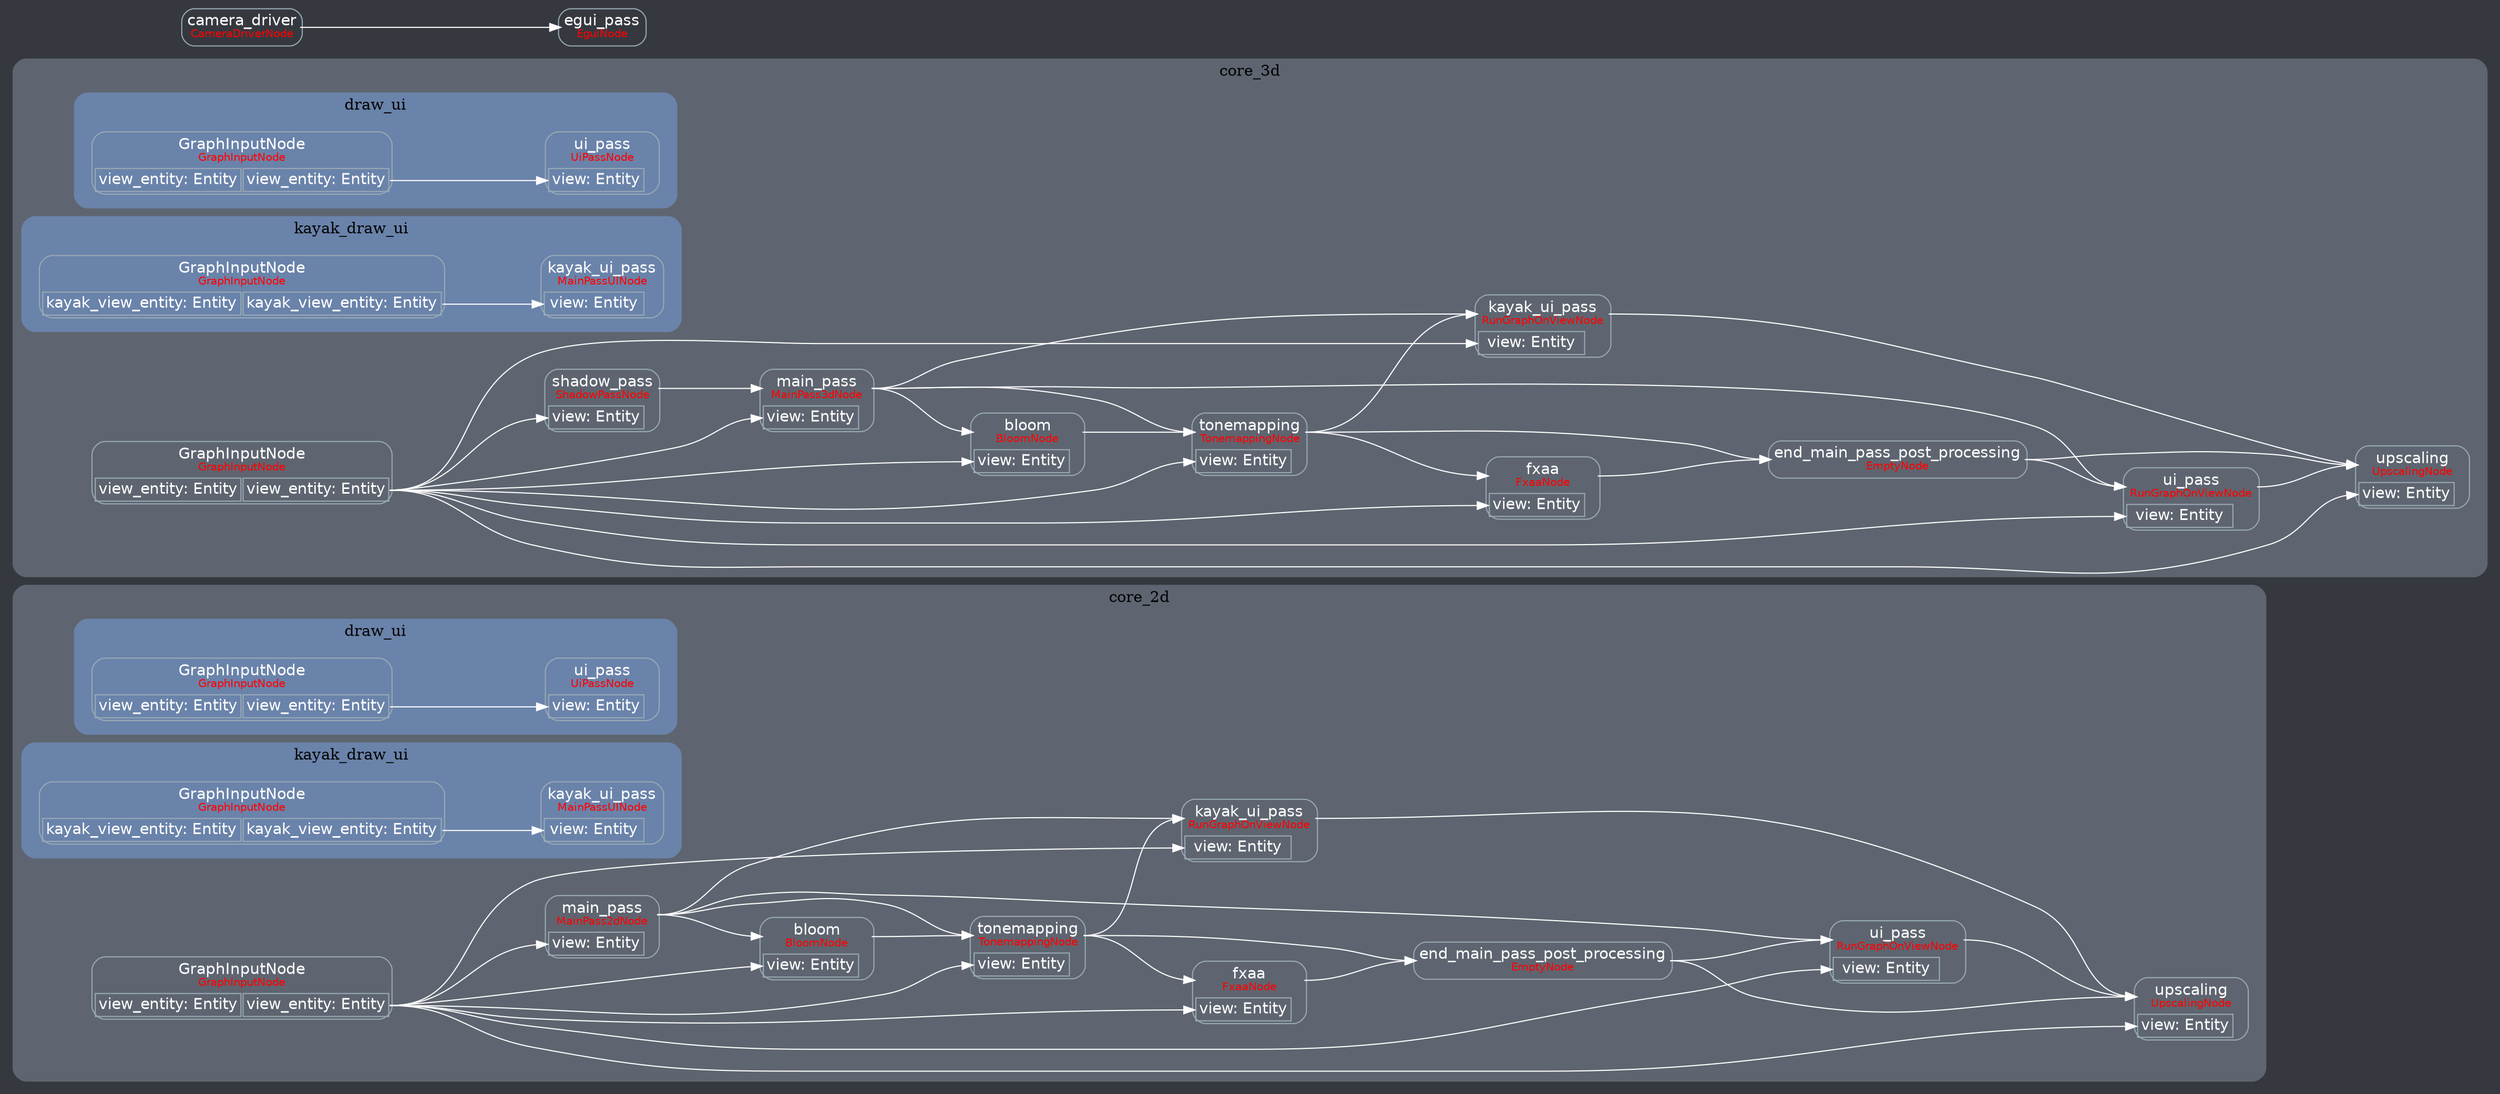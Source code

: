 digraph "RenderGraph" {
	"rankdir"="LR";
	"ranksep"="1.0";
	graph ["bgcolor"="#35393F"];
	edge ["fontname"="Helvetica", "fontcolor"="white"];
	node ["shape"="plaintext", "fontname"="Helvetica", "fontcolor"="white"];
	subgraph "cluster_core_2d" {
		"label"="core_2d";
		graph ["style"="rounded,filled", "color"="#5e6570", "fontcolor"="black"];
		subgraph "cluster_core_2d_draw_ui" {
			"label"="draw_ui";
			graph ["style"="rounded,filled", "color"="#6a83aa", "fontcolor"="black"];
			"_core_2d_draw_ui__core_2d_draw_uiGraphInputNode" ["label"=<<TABLE STYLE="rounded"><TR><TD PORT="title" BORDER="0" COLSPAN="2">GraphInputNode<BR/><FONT COLOR="red" POINT-SIZE="10">GraphInputNode</FONT></TD></TR><TR><TD PORT="in-0">view_entity: Entity</TD><TD PORT="out-0">view_entity: Entity</TD></TR></TABLE>>, "color"="#99aab5", "fillcolor"="#99aab5"]
			"_core_2d_draw_ui__core_2d_draw_uiui_pass" ["label"=<<TABLE STYLE="rounded"><TR><TD PORT="title" BORDER="0" COLSPAN="2">ui_pass<BR/><FONT COLOR="red" POINT-SIZE="10">UiPassNode</FONT></TD></TR><TR><TD PORT="in-0">view: Entity</TD><TD BORDER="0">&nbsp;</TD></TR></TABLE>>, "color"="#99aab5", "fillcolor"="#99aab5"]
			"_core_2d_draw_ui__core_2d_draw_uiGraphInputNode":"out-0:e" -> "_core_2d_draw_ui__core_2d_draw_uiui_pass":"in-0:w" ["color"="white"]
		}
		
		subgraph "cluster_core_2d_kayak_draw_ui" {
			"label"="kayak_draw_ui";
			graph ["style"="rounded,filled", "color"="#6a83aa", "fontcolor"="black"];
			"_core_2d_kayak_draw_ui__core_2d_kayak_draw_uiGraphInputNode" ["label"=<<TABLE STYLE="rounded"><TR><TD PORT="title" BORDER="0" COLSPAN="2">GraphInputNode<BR/><FONT COLOR="red" POINT-SIZE="10">GraphInputNode</FONT></TD></TR><TR><TD PORT="in-0">kayak_view_entity: Entity</TD><TD PORT="out-0">kayak_view_entity: Entity</TD></TR></TABLE>>, "color"="#99aab5", "fillcolor"="#99aab5"]
			"_core_2d_kayak_draw_ui__core_2d_kayak_draw_uikayak_ui_pass" ["label"=<<TABLE STYLE="rounded"><TR><TD PORT="title" BORDER="0" COLSPAN="2">kayak_ui_pass<BR/><FONT COLOR="red" POINT-SIZE="10">MainPassUINode</FONT></TD></TR><TR><TD PORT="in-0">view: Entity</TD><TD BORDER="0">&nbsp;</TD></TR></TABLE>>, "color"="#99aab5", "fillcolor"="#99aab5"]
			"_core_2d_kayak_draw_ui__core_2d_kayak_draw_uiGraphInputNode":"out-0:e" -> "_core_2d_kayak_draw_ui__core_2d_kayak_draw_uikayak_ui_pass":"in-0:w" ["color"="white"]
		}
		
		"_core_2d__core_2dbloom" ["label"=<<TABLE STYLE="rounded"><TR><TD PORT="title" BORDER="0" COLSPAN="2">bloom<BR/><FONT COLOR="red" POINT-SIZE="10">BloomNode</FONT></TD></TR><TR><TD PORT="in-0">view: Entity</TD><TD BORDER="0">&nbsp;</TD></TR></TABLE>>, "color"="#99aab5", "fillcolor"="#99aab5"]
		"_core_2d__core_2dmain_pass" ["label"=<<TABLE STYLE="rounded"><TR><TD PORT="title" BORDER="0" COLSPAN="2">main_pass<BR/><FONT COLOR="red" POINT-SIZE="10">MainPass2dNode</FONT></TD></TR><TR><TD PORT="in-0">view: Entity</TD><TD BORDER="0">&nbsp;</TD></TR></TABLE>>, "color"="#99aab5", "fillcolor"="#99aab5"]
		"_core_2d__core_2dfxaa" ["label"=<<TABLE STYLE="rounded"><TR><TD PORT="title" BORDER="0" COLSPAN="2">fxaa<BR/><FONT COLOR="red" POINT-SIZE="10">FxaaNode</FONT></TD></TR><TR><TD PORT="in-0">view: Entity</TD><TD BORDER="0">&nbsp;</TD></TR></TABLE>>, "color"="#99aab5", "fillcolor"="#99aab5"]
		"_core_2d__core_2dtonemapping" ["label"=<<TABLE STYLE="rounded"><TR><TD PORT="title" BORDER="0" COLSPAN="2">tonemapping<BR/><FONT COLOR="red" POINT-SIZE="10">TonemappingNode</FONT></TD></TR><TR><TD PORT="in-0">view: Entity</TD><TD BORDER="0">&nbsp;</TD></TR></TABLE>>, "color"="#99aab5", "fillcolor"="#99aab5"]
		"_core_2d__core_2dupscaling" ["label"=<<TABLE STYLE="rounded"><TR><TD PORT="title" BORDER="0" COLSPAN="2">upscaling<BR/><FONT COLOR="red" POINT-SIZE="10">UpscalingNode</FONT></TD></TR><TR><TD PORT="in-0">view: Entity</TD><TD BORDER="0">&nbsp;</TD></TR></TABLE>>, "color"="#99aab5", "fillcolor"="#99aab5"]
		"_core_2d__core_2dGraphInputNode" ["label"=<<TABLE STYLE="rounded"><TR><TD PORT="title" BORDER="0" COLSPAN="2">GraphInputNode<BR/><FONT COLOR="red" POINT-SIZE="10">GraphInputNode</FONT></TD></TR><TR><TD PORT="in-0">view_entity: Entity</TD><TD PORT="out-0">view_entity: Entity</TD></TR></TABLE>>, "color"="#99aab5", "fillcolor"="#99aab5"]
		"_core_2d__core_2dend_main_pass_post_processing" ["label"=<<TABLE STYLE="rounded"><TR><TD PORT="title" BORDER="0" COLSPAN="2">end_main_pass_post_processing<BR/><FONT COLOR="red" POINT-SIZE="10">EmptyNode</FONT></TD></TR></TABLE>>, "color"="#99aab5", "fillcolor"="#99aab5"]
		"_core_2d__core_2dui_pass" ["label"=<<TABLE STYLE="rounded"><TR><TD PORT="title" BORDER="0" COLSPAN="2">ui_pass<BR/><FONT COLOR="red" POINT-SIZE="10">RunGraphOnViewNode</FONT></TD></TR><TR><TD PORT="in-0">view: Entity</TD><TD BORDER="0">&nbsp;</TD></TR></TABLE>>, "color"="#99aab5", "fillcolor"="#99aab5"]
		"_core_2d__core_2dkayak_ui_pass" ["label"=<<TABLE STYLE="rounded"><TR><TD PORT="title" BORDER="0" COLSPAN="2">kayak_ui_pass<BR/><FONT COLOR="red" POINT-SIZE="10">RunGraphOnViewNode</FONT></TD></TR><TR><TD PORT="in-0">view: Entity</TD><TD BORDER="0">&nbsp;</TD></TR></TABLE>>, "color"="#99aab5", "fillcolor"="#99aab5"]
		"_core_2d__core_2dGraphInputNode":"out-0:e" -> "_core_2d__core_2dbloom":"in-0:w" ["color"="white"]
		"_core_2d__core_2dmain_pass":"title:e" -> "_core_2d__core_2dbloom":"title:w" ["color"="white"]
		"_core_2d__core_2dGraphInputNode":"out-0:e" -> "_core_2d__core_2dmain_pass":"in-0:w" ["color"="white"]
		"_core_2d__core_2dGraphInputNode":"out-0:e" -> "_core_2d__core_2dfxaa":"in-0:w" ["color"="white"]
		"_core_2d__core_2dtonemapping":"title:e" -> "_core_2d__core_2dfxaa":"title:w" ["color"="white"]
		"_core_2d__core_2dGraphInputNode":"out-0:e" -> "_core_2d__core_2dtonemapping":"in-0:w" ["color"="white"]
		"_core_2d__core_2dmain_pass":"title:e" -> "_core_2d__core_2dtonemapping":"title:w" ["color"="white"]
		"_core_2d__core_2dbloom":"title:e" -> "_core_2d__core_2dtonemapping":"title:w" ["color"="white"]
		"_core_2d__core_2dGraphInputNode":"out-0:e" -> "_core_2d__core_2dupscaling":"in-0:w" ["color"="white"]
		"_core_2d__core_2dend_main_pass_post_processing":"title:e" -> "_core_2d__core_2dupscaling":"title:w" ["color"="white"]
		"_core_2d__core_2dui_pass":"title:e" -> "_core_2d__core_2dupscaling":"title:w" ["color"="white"]
		"_core_2d__core_2dkayak_ui_pass":"title:e" -> "_core_2d__core_2dupscaling":"title:w" ["color"="white"]
		"_core_2d__core_2dtonemapping":"title:e" -> "_core_2d__core_2dend_main_pass_post_processing":"title:w" ["color"="white"]
		"_core_2d__core_2dfxaa":"title:e" -> "_core_2d__core_2dend_main_pass_post_processing":"title:w" ["color"="white"]
		"_core_2d__core_2dmain_pass":"title:e" -> "_core_2d__core_2dui_pass":"title:w" ["color"="white"]
		"_core_2d__core_2dGraphInputNode":"out-0:e" -> "_core_2d__core_2dui_pass":"in-0:w" ["color"="white"]
		"_core_2d__core_2dend_main_pass_post_processing":"title:e" -> "_core_2d__core_2dui_pass":"title:w" ["color"="white"]
		"_core_2d__core_2dmain_pass":"title:e" -> "_core_2d__core_2dkayak_ui_pass":"title:w" ["color"="white"]
		"_core_2d__core_2dGraphInputNode":"out-0:e" -> "_core_2d__core_2dkayak_ui_pass":"in-0:w" ["color"="white"]
		"_core_2d__core_2dtonemapping":"title:e" -> "_core_2d__core_2dkayak_ui_pass":"title:w" ["color"="white"]
	}
	
	subgraph "cluster_core_3d" {
		"label"="core_3d";
		graph ["style"="rounded,filled", "color"="#5e6570", "fontcolor"="black"];
		subgraph "cluster_core_3d_draw_ui" {
			"label"="draw_ui";
			graph ["style"="rounded,filled", "color"="#6a83aa", "fontcolor"="black"];
			"_core_3d_draw_ui__core_3d_draw_uiGraphInputNode" ["label"=<<TABLE STYLE="rounded"><TR><TD PORT="title" BORDER="0" COLSPAN="2">GraphInputNode<BR/><FONT COLOR="red" POINT-SIZE="10">GraphInputNode</FONT></TD></TR><TR><TD PORT="in-0">view_entity: Entity</TD><TD PORT="out-0">view_entity: Entity</TD></TR></TABLE>>, "color"="#99aab5", "fillcolor"="#99aab5"]
			"_core_3d_draw_ui__core_3d_draw_uiui_pass" ["label"=<<TABLE STYLE="rounded"><TR><TD PORT="title" BORDER="0" COLSPAN="2">ui_pass<BR/><FONT COLOR="red" POINT-SIZE="10">UiPassNode</FONT></TD></TR><TR><TD PORT="in-0">view: Entity</TD><TD BORDER="0">&nbsp;</TD></TR></TABLE>>, "color"="#99aab5", "fillcolor"="#99aab5"]
			"_core_3d_draw_ui__core_3d_draw_uiGraphInputNode":"out-0:e" -> "_core_3d_draw_ui__core_3d_draw_uiui_pass":"in-0:w" ["color"="white"]
		}
		
		subgraph "cluster_core_3d_kayak_draw_ui" {
			"label"="kayak_draw_ui";
			graph ["style"="rounded,filled", "color"="#6a83aa", "fontcolor"="black"];
			"_core_3d_kayak_draw_ui__core_3d_kayak_draw_uiGraphInputNode" ["label"=<<TABLE STYLE="rounded"><TR><TD PORT="title" BORDER="0" COLSPAN="2">GraphInputNode<BR/><FONT COLOR="red" POINT-SIZE="10">GraphInputNode</FONT></TD></TR><TR><TD PORT="in-0">kayak_view_entity: Entity</TD><TD PORT="out-0">kayak_view_entity: Entity</TD></TR></TABLE>>, "color"="#99aab5", "fillcolor"="#99aab5"]
			"_core_3d_kayak_draw_ui__core_3d_kayak_draw_uikayak_ui_pass" ["label"=<<TABLE STYLE="rounded"><TR><TD PORT="title" BORDER="0" COLSPAN="2">kayak_ui_pass<BR/><FONT COLOR="red" POINT-SIZE="10">MainPassUINode</FONT></TD></TR><TR><TD PORT="in-0">view: Entity</TD><TD BORDER="0">&nbsp;</TD></TR></TABLE>>, "color"="#99aab5", "fillcolor"="#99aab5"]
			"_core_3d_kayak_draw_ui__core_3d_kayak_draw_uiGraphInputNode":"out-0:e" -> "_core_3d_kayak_draw_ui__core_3d_kayak_draw_uikayak_ui_pass":"in-0:w" ["color"="white"]
		}
		
		"_core_3d__core_3dbloom" ["label"=<<TABLE STYLE="rounded"><TR><TD PORT="title" BORDER="0" COLSPAN="2">bloom<BR/><FONT COLOR="red" POINT-SIZE="10">BloomNode</FONT></TD></TR><TR><TD PORT="in-0">view: Entity</TD><TD BORDER="0">&nbsp;</TD></TR></TABLE>>, "color"="#99aab5", "fillcolor"="#99aab5"]
		"_core_3d__core_3dmain_pass" ["label"=<<TABLE STYLE="rounded"><TR><TD PORT="title" BORDER="0" COLSPAN="2">main_pass<BR/><FONT COLOR="red" POINT-SIZE="10">MainPass3dNode</FONT></TD></TR><TR><TD PORT="in-0">view: Entity</TD><TD BORDER="0">&nbsp;</TD></TR></TABLE>>, "color"="#99aab5", "fillcolor"="#99aab5"]
		"_core_3d__core_3dfxaa" ["label"=<<TABLE STYLE="rounded"><TR><TD PORT="title" BORDER="0" COLSPAN="2">fxaa<BR/><FONT COLOR="red" POINT-SIZE="10">FxaaNode</FONT></TD></TR><TR><TD PORT="in-0">view: Entity</TD><TD BORDER="0">&nbsp;</TD></TR></TABLE>>, "color"="#99aab5", "fillcolor"="#99aab5"]
		"_core_3d__core_3dtonemapping" ["label"=<<TABLE STYLE="rounded"><TR><TD PORT="title" BORDER="0" COLSPAN="2">tonemapping<BR/><FONT COLOR="red" POINT-SIZE="10">TonemappingNode</FONT></TD></TR><TR><TD PORT="in-0">view: Entity</TD><TD BORDER="0">&nbsp;</TD></TR></TABLE>>, "color"="#99aab5", "fillcolor"="#99aab5"]
		"_core_3d__core_3dupscaling" ["label"=<<TABLE STYLE="rounded"><TR><TD PORT="title" BORDER="0" COLSPAN="2">upscaling<BR/><FONT COLOR="red" POINT-SIZE="10">UpscalingNode</FONT></TD></TR><TR><TD PORT="in-0">view: Entity</TD><TD BORDER="0">&nbsp;</TD></TR></TABLE>>, "color"="#99aab5", "fillcolor"="#99aab5"]
		"_core_3d__core_3dshadow_pass" ["label"=<<TABLE STYLE="rounded"><TR><TD PORT="title" BORDER="0" COLSPAN="2">shadow_pass<BR/><FONT COLOR="red" POINT-SIZE="10">ShadowPassNode</FONT></TD></TR><TR><TD PORT="in-0">view: Entity</TD><TD BORDER="0">&nbsp;</TD></TR></TABLE>>, "color"="#99aab5", "fillcolor"="#99aab5"]
		"_core_3d__core_3dGraphInputNode" ["label"=<<TABLE STYLE="rounded"><TR><TD PORT="title" BORDER="0" COLSPAN="2">GraphInputNode<BR/><FONT COLOR="red" POINT-SIZE="10">GraphInputNode</FONT></TD></TR><TR><TD PORT="in-0">view_entity: Entity</TD><TD PORT="out-0">view_entity: Entity</TD></TR></TABLE>>, "color"="#99aab5", "fillcolor"="#99aab5"]
		"_core_3d__core_3dend_main_pass_post_processing" ["label"=<<TABLE STYLE="rounded"><TR><TD PORT="title" BORDER="0" COLSPAN="2">end_main_pass_post_processing<BR/><FONT COLOR="red" POINT-SIZE="10">EmptyNode</FONT></TD></TR></TABLE>>, "color"="#99aab5", "fillcolor"="#99aab5"]
		"_core_3d__core_3dkayak_ui_pass" ["label"=<<TABLE STYLE="rounded"><TR><TD PORT="title" BORDER="0" COLSPAN="2">kayak_ui_pass<BR/><FONT COLOR="red" POINT-SIZE="10">RunGraphOnViewNode</FONT></TD></TR><TR><TD PORT="in-0">view: Entity</TD><TD BORDER="0">&nbsp;</TD></TR></TABLE>>, "color"="#99aab5", "fillcolor"="#99aab5"]
		"_core_3d__core_3dui_pass" ["label"=<<TABLE STYLE="rounded"><TR><TD PORT="title" BORDER="0" COLSPAN="2">ui_pass<BR/><FONT COLOR="red" POINT-SIZE="10">RunGraphOnViewNode</FONT></TD></TR><TR><TD PORT="in-0">view: Entity</TD><TD BORDER="0">&nbsp;</TD></TR></TABLE>>, "color"="#99aab5", "fillcolor"="#99aab5"]
		"_core_3d__core_3dGraphInputNode":"out-0:e" -> "_core_3d__core_3dbloom":"in-0:w" ["color"="white"]
		"_core_3d__core_3dmain_pass":"title:e" -> "_core_3d__core_3dbloom":"title:w" ["color"="white"]
		"_core_3d__core_3dGraphInputNode":"out-0:e" -> "_core_3d__core_3dmain_pass":"in-0:w" ["color"="white"]
		"_core_3d__core_3dshadow_pass":"title:e" -> "_core_3d__core_3dmain_pass":"title:w" ["color"="white"]
		"_core_3d__core_3dGraphInputNode":"out-0:e" -> "_core_3d__core_3dfxaa":"in-0:w" ["color"="white"]
		"_core_3d__core_3dtonemapping":"title:e" -> "_core_3d__core_3dfxaa":"title:w" ["color"="white"]
		"_core_3d__core_3dGraphInputNode":"out-0:e" -> "_core_3d__core_3dtonemapping":"in-0:w" ["color"="white"]
		"_core_3d__core_3dmain_pass":"title:e" -> "_core_3d__core_3dtonemapping":"title:w" ["color"="white"]
		"_core_3d__core_3dbloom":"title:e" -> "_core_3d__core_3dtonemapping":"title:w" ["color"="white"]
		"_core_3d__core_3dGraphInputNode":"out-0:e" -> "_core_3d__core_3dupscaling":"in-0:w" ["color"="white"]
		"_core_3d__core_3dend_main_pass_post_processing":"title:e" -> "_core_3d__core_3dupscaling":"title:w" ["color"="white"]
		"_core_3d__core_3dui_pass":"title:e" -> "_core_3d__core_3dupscaling":"title:w" ["color"="white"]
		"_core_3d__core_3dkayak_ui_pass":"title:e" -> "_core_3d__core_3dupscaling":"title:w" ["color"="white"]
		"_core_3d__core_3dGraphInputNode":"out-0:e" -> "_core_3d__core_3dshadow_pass":"in-0:w" ["color"="white"]
		"_core_3d__core_3dtonemapping":"title:e" -> "_core_3d__core_3dend_main_pass_post_processing":"title:w" ["color"="white"]
		"_core_3d__core_3dfxaa":"title:e" -> "_core_3d__core_3dend_main_pass_post_processing":"title:w" ["color"="white"]
		"_core_3d__core_3dmain_pass":"title:e" -> "_core_3d__core_3dkayak_ui_pass":"title:w" ["color"="white"]
		"_core_3d__core_3dtonemapping":"title:e" -> "_core_3d__core_3dkayak_ui_pass":"title:w" ["color"="white"]
		"_core_3d__core_3dGraphInputNode":"out-0:e" -> "_core_3d__core_3dkayak_ui_pass":"in-0:w" ["color"="white"]
		"_core_3d__core_3dmain_pass":"title:e" -> "_core_3d__core_3dui_pass":"title:w" ["color"="white"]
		"_core_3d__core_3dend_main_pass_post_processing":"title:e" -> "_core_3d__core_3dui_pass":"title:w" ["color"="white"]
		"_core_3d__core_3dGraphInputNode":"out-0:e" -> "_core_3d__core_3dui_pass":"in-0:w" ["color"="white"]
	}
	
	"_egui_pass" ["label"=<<TABLE STYLE="rounded"><TR><TD PORT="title" BORDER="0" COLSPAN="2">egui_pass<BR/><FONT COLOR="red" POINT-SIZE="10">EguiNode</FONT></TD></TR></TABLE>>, "color"="#99aab5", "fillcolor"="#99aab5"]
	"_camera_driver" ["label"=<<TABLE STYLE="rounded"><TR><TD PORT="title" BORDER="0" COLSPAN="2">camera_driver<BR/><FONT COLOR="red" POINT-SIZE="10">CameraDriverNode</FONT></TD></TR></TABLE>>, "color"="#99aab5", "fillcolor"="#99aab5"]
	"_camera_driver":"title:e" -> "_egui_pass":"title:w" ["color"="white"]
}

